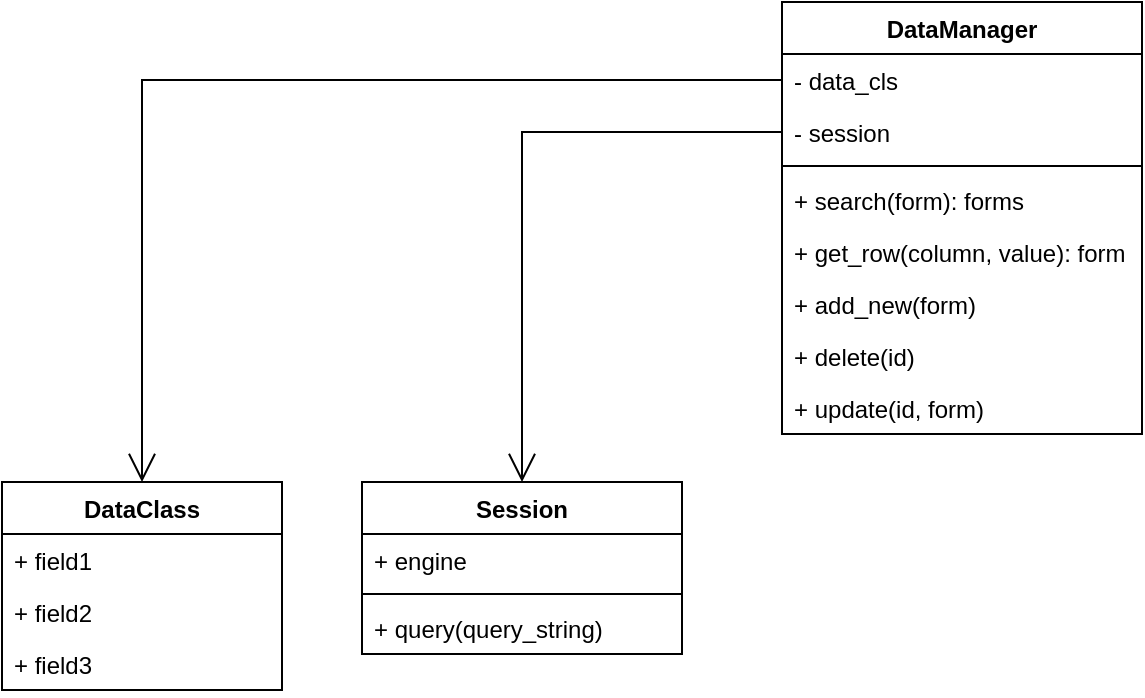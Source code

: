 <mxfile version="16.4.5" type="github">
  <diagram id="6_-bRJjwJDpoPKHW9-ax" name="Page-1">
    <mxGraphModel dx="1422" dy="804" grid="1" gridSize="10" guides="1" tooltips="1" connect="1" arrows="1" fold="1" page="1" pageScale="1" pageWidth="827" pageHeight="1169" math="0" shadow="0">
      <root>
        <mxCell id="0" />
        <mxCell id="1" parent="0" />
        <mxCell id="0N5FZ6dinuiNxsw3YD41-7" value="DataManager" style="swimlane;fontStyle=1;align=center;verticalAlign=top;childLayout=stackLayout;horizontal=1;startSize=26;horizontalStack=0;resizeParent=1;resizeParentMax=0;resizeLast=0;collapsible=1;marginBottom=0;" parent="1" vertex="1">
          <mxGeometry x="520" y="50" width="180" height="216" as="geometry" />
        </mxCell>
        <mxCell id="0N5FZ6dinuiNxsw3YD41-8" value="- data_cls" style="text;strokeColor=none;fillColor=none;align=left;verticalAlign=top;spacingLeft=4;spacingRight=4;overflow=hidden;rotatable=0;points=[[0,0.5],[1,0.5]];portConstraint=eastwest;" parent="0N5FZ6dinuiNxsw3YD41-7" vertex="1">
          <mxGeometry y="26" width="180" height="26" as="geometry" />
        </mxCell>
        <mxCell id="0N5FZ6dinuiNxsw3YD41-31" value="- session" style="text;strokeColor=none;fillColor=none;align=left;verticalAlign=top;spacingLeft=4;spacingRight=4;overflow=hidden;rotatable=0;points=[[0,0.5],[1,0.5]];portConstraint=eastwest;" parent="0N5FZ6dinuiNxsw3YD41-7" vertex="1">
          <mxGeometry y="52" width="180" height="26" as="geometry" />
        </mxCell>
        <mxCell id="0N5FZ6dinuiNxsw3YD41-9" value="" style="line;strokeWidth=1;fillColor=none;align=left;verticalAlign=middle;spacingTop=-1;spacingLeft=3;spacingRight=3;rotatable=0;labelPosition=right;points=[];portConstraint=eastwest;" parent="0N5FZ6dinuiNxsw3YD41-7" vertex="1">
          <mxGeometry y="78" width="180" height="8" as="geometry" />
        </mxCell>
        <mxCell id="X9jFjv7oacisMx5cEW4b-2" value="+ search(form): forms" style="text;strokeColor=none;fillColor=none;align=left;verticalAlign=top;spacingLeft=4;spacingRight=4;overflow=hidden;rotatable=0;points=[[0,0.5],[1,0.5]];portConstraint=eastwest;" vertex="1" parent="0N5FZ6dinuiNxsw3YD41-7">
          <mxGeometry y="86" width="180" height="26" as="geometry" />
        </mxCell>
        <mxCell id="0N5FZ6dinuiNxsw3YD41-10" value="+ get_row(column, value): form" style="text;strokeColor=none;fillColor=none;align=left;verticalAlign=top;spacingLeft=4;spacingRight=4;overflow=hidden;rotatable=0;points=[[0,0.5],[1,0.5]];portConstraint=eastwest;" parent="0N5FZ6dinuiNxsw3YD41-7" vertex="1">
          <mxGeometry y="112" width="180" height="26" as="geometry" />
        </mxCell>
        <mxCell id="0N5FZ6dinuiNxsw3YD41-24" value="+ add_new(form)" style="text;strokeColor=none;fillColor=none;align=left;verticalAlign=top;spacingLeft=4;spacingRight=4;overflow=hidden;rotatable=0;points=[[0,0.5],[1,0.5]];portConstraint=eastwest;" parent="0N5FZ6dinuiNxsw3YD41-7" vertex="1">
          <mxGeometry y="138" width="180" height="26" as="geometry" />
        </mxCell>
        <mxCell id="0N5FZ6dinuiNxsw3YD41-34" value="+ delete(id)" style="text;strokeColor=none;fillColor=none;align=left;verticalAlign=top;spacingLeft=4;spacingRight=4;overflow=hidden;rotatable=0;points=[[0,0.5],[1,0.5]];portConstraint=eastwest;" parent="0N5FZ6dinuiNxsw3YD41-7" vertex="1">
          <mxGeometry y="164" width="180" height="26" as="geometry" />
        </mxCell>
        <mxCell id="0N5FZ6dinuiNxsw3YD41-35" value="+ update(id, form)" style="text;strokeColor=none;fillColor=none;align=left;verticalAlign=top;spacingLeft=4;spacingRight=4;overflow=hidden;rotatable=0;points=[[0,0.5],[1,0.5]];portConstraint=eastwest;" parent="0N5FZ6dinuiNxsw3YD41-7" vertex="1">
          <mxGeometry y="190" width="180" height="26" as="geometry" />
        </mxCell>
        <mxCell id="0N5FZ6dinuiNxsw3YD41-11" value="DataClass" style="swimlane;fontStyle=1;childLayout=stackLayout;horizontal=1;startSize=26;fillColor=none;horizontalStack=0;resizeParent=1;resizeParentMax=0;resizeLast=0;collapsible=1;marginBottom=0;" parent="1" vertex="1">
          <mxGeometry x="130" y="290" width="140" height="104" as="geometry" />
        </mxCell>
        <mxCell id="0N5FZ6dinuiNxsw3YD41-12" value="+ field1" style="text;strokeColor=none;fillColor=none;align=left;verticalAlign=top;spacingLeft=4;spacingRight=4;overflow=hidden;rotatable=0;points=[[0,0.5],[1,0.5]];portConstraint=eastwest;" parent="0N5FZ6dinuiNxsw3YD41-11" vertex="1">
          <mxGeometry y="26" width="140" height="26" as="geometry" />
        </mxCell>
        <mxCell id="0N5FZ6dinuiNxsw3YD41-13" value="+ field2" style="text;strokeColor=none;fillColor=none;align=left;verticalAlign=top;spacingLeft=4;spacingRight=4;overflow=hidden;rotatable=0;points=[[0,0.5],[1,0.5]];portConstraint=eastwest;" parent="0N5FZ6dinuiNxsw3YD41-11" vertex="1">
          <mxGeometry y="52" width="140" height="26" as="geometry" />
        </mxCell>
        <mxCell id="0N5FZ6dinuiNxsw3YD41-14" value="+ field3" style="text;strokeColor=none;fillColor=none;align=left;verticalAlign=top;spacingLeft=4;spacingRight=4;overflow=hidden;rotatable=0;points=[[0,0.5],[1,0.5]];portConstraint=eastwest;" parent="0N5FZ6dinuiNxsw3YD41-11" vertex="1">
          <mxGeometry y="78" width="140" height="26" as="geometry" />
        </mxCell>
        <mxCell id="0N5FZ6dinuiNxsw3YD41-23" value="" style="endArrow=open;endFill=1;endSize=12;html=1;rounded=0;exitX=0;exitY=0.5;exitDx=0;exitDy=0;entryX=0.5;entryY=0;entryDx=0;entryDy=0;edgeStyle=orthogonalEdgeStyle;" parent="1" source="0N5FZ6dinuiNxsw3YD41-8" target="0N5FZ6dinuiNxsw3YD41-11" edge="1">
          <mxGeometry width="160" relative="1" as="geometry">
            <mxPoint x="350" y="280" as="sourcePoint" />
            <mxPoint x="510" y="280" as="targetPoint" />
          </mxGeometry>
        </mxCell>
        <mxCell id="0N5FZ6dinuiNxsw3YD41-26" value="Session" style="swimlane;fontStyle=1;align=center;verticalAlign=top;childLayout=stackLayout;horizontal=1;startSize=26;horizontalStack=0;resizeParent=1;resizeParentMax=0;resizeLast=0;collapsible=1;marginBottom=0;" parent="1" vertex="1">
          <mxGeometry x="310" y="290" width="160" height="86" as="geometry" />
        </mxCell>
        <mxCell id="0N5FZ6dinuiNxsw3YD41-27" value="+ engine" style="text;strokeColor=none;fillColor=none;align=left;verticalAlign=top;spacingLeft=4;spacingRight=4;overflow=hidden;rotatable=0;points=[[0,0.5],[1,0.5]];portConstraint=eastwest;" parent="0N5FZ6dinuiNxsw3YD41-26" vertex="1">
          <mxGeometry y="26" width="160" height="26" as="geometry" />
        </mxCell>
        <mxCell id="0N5FZ6dinuiNxsw3YD41-28" value="" style="line;strokeWidth=1;fillColor=none;align=left;verticalAlign=middle;spacingTop=-1;spacingLeft=3;spacingRight=3;rotatable=0;labelPosition=right;points=[];portConstraint=eastwest;" parent="0N5FZ6dinuiNxsw3YD41-26" vertex="1">
          <mxGeometry y="52" width="160" height="8" as="geometry" />
        </mxCell>
        <mxCell id="0N5FZ6dinuiNxsw3YD41-29" value="+ query(query_string)" style="text;strokeColor=none;fillColor=none;align=left;verticalAlign=top;spacingLeft=4;spacingRight=4;overflow=hidden;rotatable=0;points=[[0,0.5],[1,0.5]];portConstraint=eastwest;" parent="0N5FZ6dinuiNxsw3YD41-26" vertex="1">
          <mxGeometry y="60" width="160" height="26" as="geometry" />
        </mxCell>
        <mxCell id="0N5FZ6dinuiNxsw3YD41-33" value="" style="endArrow=open;endFill=1;endSize=12;html=1;rounded=0;exitX=0;exitY=0.5;exitDx=0;exitDy=0;entryX=0.5;entryY=0;entryDx=0;entryDy=0;edgeStyle=orthogonalEdgeStyle;" parent="1" source="0N5FZ6dinuiNxsw3YD41-31" target="0N5FZ6dinuiNxsw3YD41-26" edge="1">
          <mxGeometry width="160" relative="1" as="geometry">
            <mxPoint x="530" y="99" as="sourcePoint" />
            <mxPoint x="210" y="300" as="targetPoint" />
          </mxGeometry>
        </mxCell>
      </root>
    </mxGraphModel>
  </diagram>
</mxfile>
